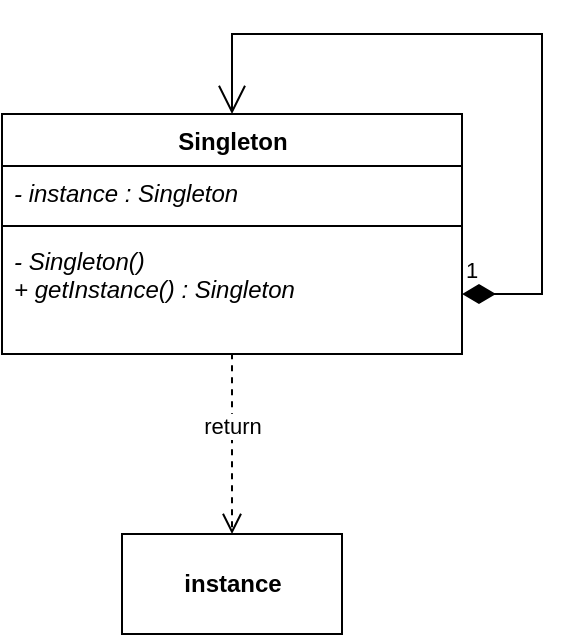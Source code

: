 <mxfile version="20.2.7" type="github">
  <diagram id="C5RBs43oDa-KdzZeNtuy" name="Page-1">
    <mxGraphModel dx="1185" dy="588" grid="1" gridSize="10" guides="1" tooltips="1" connect="1" arrows="1" fold="1" page="1" pageScale="1" pageWidth="827" pageHeight="1169" math="0" shadow="0">
      <root>
        <mxCell id="WIyWlLk6GJQsqaUBKTNV-0" />
        <mxCell id="WIyWlLk6GJQsqaUBKTNV-1" parent="WIyWlLk6GJQsqaUBKTNV-0" />
        <mxCell id="6u2XvgiKkRNNYWO7CG22-0" value="Singleton" style="swimlane;fontStyle=1;align=center;verticalAlign=top;childLayout=stackLayout;horizontal=1;startSize=26;horizontalStack=0;resizeParent=1;resizeParentMax=0;resizeLast=0;collapsible=1;marginBottom=0;html=1;" vertex="1" parent="WIyWlLk6GJQsqaUBKTNV-1">
          <mxGeometry x="330" y="320" width="230" height="120" as="geometry" />
        </mxCell>
        <mxCell id="6u2XvgiKkRNNYWO7CG22-1" value="&lt;i&gt;- instance : Singleton&lt;/i&gt;" style="text;strokeColor=none;fillColor=none;align=left;verticalAlign=top;spacingLeft=4;spacingRight=4;overflow=hidden;rotatable=0;points=[[0,0.5],[1,0.5]];portConstraint=eastwest;html=1;" vertex="1" parent="6u2XvgiKkRNNYWO7CG22-0">
          <mxGeometry y="26" width="230" height="26" as="geometry" />
        </mxCell>
        <mxCell id="6u2XvgiKkRNNYWO7CG22-2" value="" style="line;strokeWidth=1;fillColor=none;align=left;verticalAlign=middle;spacingTop=-1;spacingLeft=3;spacingRight=3;rotatable=0;labelPosition=right;points=[];portConstraint=eastwest;" vertex="1" parent="6u2XvgiKkRNNYWO7CG22-0">
          <mxGeometry y="52" width="230" height="8" as="geometry" />
        </mxCell>
        <mxCell id="6u2XvgiKkRNNYWO7CG22-3" value="- Singleton()&#xa;+ getInstance() : Singleton" style="text;strokeColor=none;fillColor=none;align=left;verticalAlign=top;spacingLeft=4;spacingRight=4;overflow=hidden;rotatable=0;points=[[0,0.5],[1,0.5]];portConstraint=eastwest;fontStyle=2" vertex="1" parent="6u2XvgiKkRNNYWO7CG22-0">
          <mxGeometry y="60" width="230" height="60" as="geometry" />
        </mxCell>
        <mxCell id="6u2XvgiKkRNNYWO7CG22-4" value="1" style="endArrow=open;html=1;endSize=12;startArrow=diamondThin;startSize=14;startFill=1;edgeStyle=orthogonalEdgeStyle;align=left;verticalAlign=bottom;rounded=0;exitX=1;exitY=0.5;exitDx=0;exitDy=0;entryX=0.5;entryY=0;entryDx=0;entryDy=0;" edge="1" parent="6u2XvgiKkRNNYWO7CG22-0" source="6u2XvgiKkRNNYWO7CG22-3" target="6u2XvgiKkRNNYWO7CG22-0">
          <mxGeometry x="-1" y="3" relative="1" as="geometry">
            <mxPoint y="40" as="sourcePoint" />
            <mxPoint x="160" y="40" as="targetPoint" />
            <Array as="points">
              <mxPoint x="270" y="90" />
              <mxPoint x="270" y="-40" />
              <mxPoint x="115" y="-40" />
            </Array>
          </mxGeometry>
        </mxCell>
        <mxCell id="6u2XvgiKkRNNYWO7CG22-5" value="&lt;b&gt;instance&lt;/b&gt;" style="html=1;" vertex="1" parent="WIyWlLk6GJQsqaUBKTNV-1">
          <mxGeometry x="390" y="530" width="110" height="50" as="geometry" />
        </mxCell>
        <mxCell id="6u2XvgiKkRNNYWO7CG22-6" value="return" style="html=1;verticalAlign=bottom;endArrow=open;dashed=1;endSize=8;rounded=0;entryX=0.5;entryY=0;entryDx=0;entryDy=0;exitX=0.5;exitY=0.993;exitDx=0;exitDy=0;exitPerimeter=0;" edge="1" parent="WIyWlLk6GJQsqaUBKTNV-1" source="6u2XvgiKkRNNYWO7CG22-3" target="6u2XvgiKkRNNYWO7CG22-5">
          <mxGeometry relative="1" as="geometry">
            <mxPoint x="450" y="470" as="sourcePoint" />
            <mxPoint x="370" y="360" as="targetPoint" />
          </mxGeometry>
        </mxCell>
      </root>
    </mxGraphModel>
  </diagram>
</mxfile>
